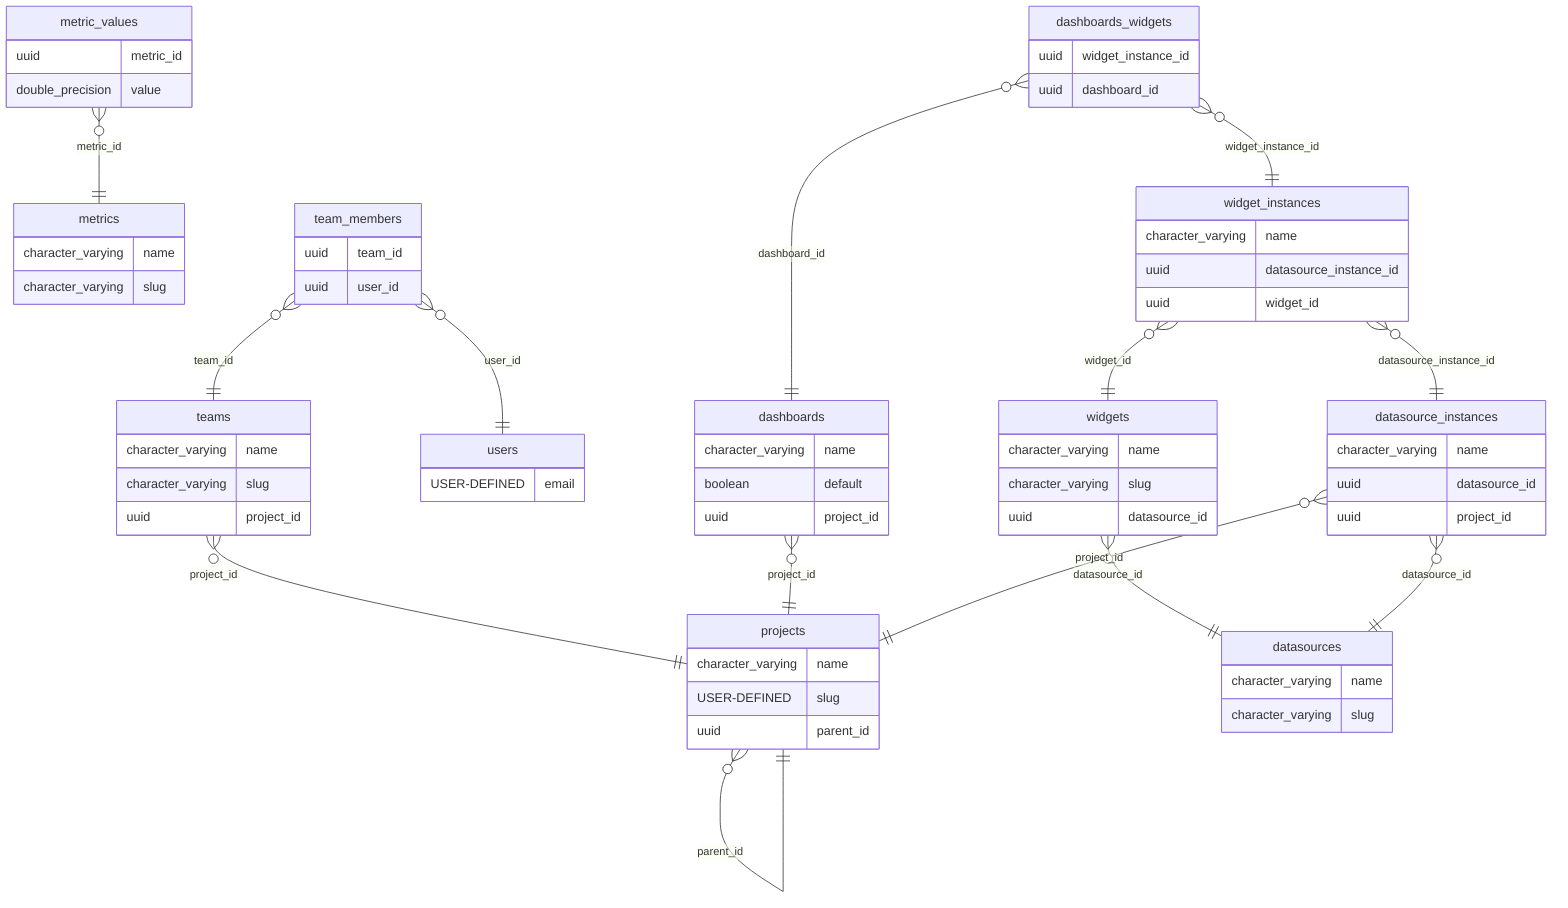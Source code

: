 erDiagram

    metrics {
        character_varying name
        character_varying slug
    }

    metric_values {
        uuid metric_id
        double_precision value
    }

    projects {
        character_varying name
        USER-DEFINED slug
        uuid parent_id
    }

    teams {
        character_varying name
        character_varying slug
        uuid project_id
    }

    users {
        USER-DEFINED email
    }

    team_members {
        uuid team_id
        uuid user_id
    }

    dashboards {
        character_varying name
        boolean default
        uuid project_id
    }

    dashboards_widgets {
        uuid widget_instance_id
        uuid dashboard_id
    }

    datasources {
        character_varying name
        character_varying slug
    }

    widgets {
        character_varying name
        character_varying slug
        uuid datasource_id
    }

    datasource_instances {
        character_varying name
        uuid datasource_id
        uuid project_id
    }

    widget_instances {
        character_varying name
        uuid datasource_instance_id
        uuid widget_id
    }

    team_members }o--|| users : "user_id"
    team_members }o--|| teams : "team_id"
    teams }o--|| projects : "project_id"
    metric_values }o--|| metrics : "metric_id"
    projects }o--|| projects : "parent_id"
    dashboards }o--|| projects : "project_id"
    datasource_instances }o--|| projects : "project_id"
    widgets }o--|| datasources : "datasource_id"
    widget_instances }o--|| widgets : "widget_id"
    dashboards_widgets }o--|| dashboards : "dashboard_id"
    datasource_instances }o--|| datasources : "datasource_id"
    widget_instances }o--|| datasource_instances : "datasource_instance_id"
    dashboards_widgets }o--|| widget_instances : "widget_instance_id"